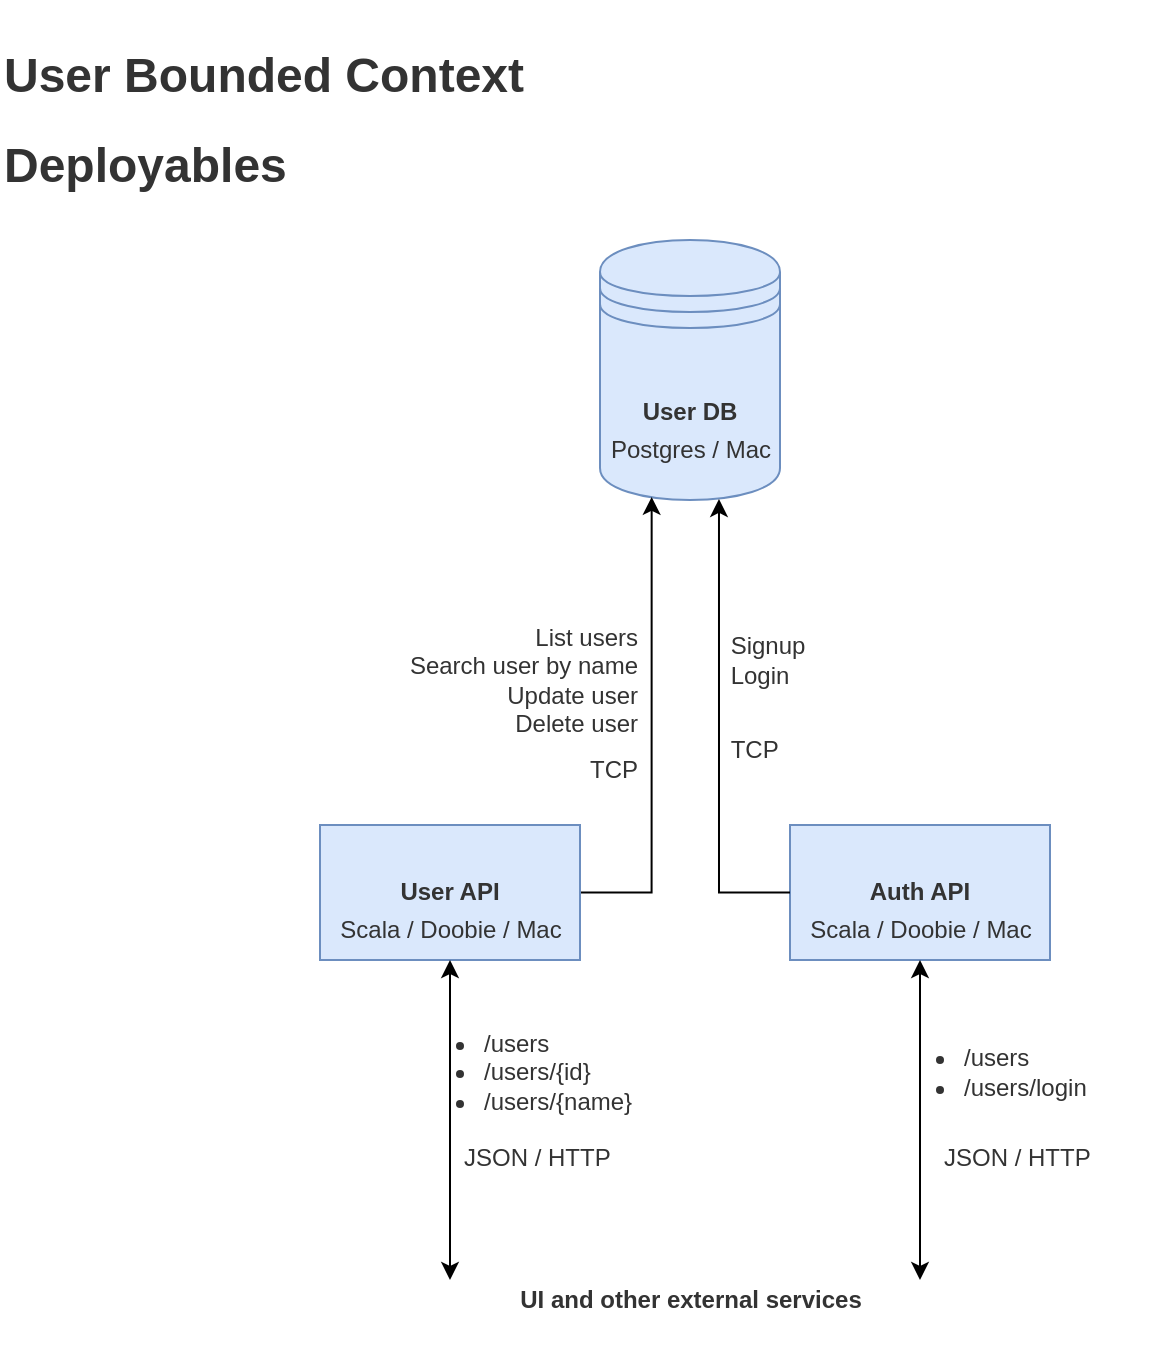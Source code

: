 <mxfile version="20.2.3" type="device"><diagram id="FYoXgYEMEItT3GAjT8w3" name="Page-1"><mxGraphModel dx="1183" dy="665" grid="1" gridSize="10" guides="1" tooltips="1" connect="1" arrows="1" fold="1" page="1" pageScale="1" pageWidth="827" pageHeight="1169" math="0" shadow="0"><root><mxCell id="0"/><mxCell id="1" parent="0"/><mxCell id="d31xqbxSlI4a8xu-9-DM-1" value="&lt;h1&gt;&lt;font color=&quot;#333333&quot;&gt;User Bounded Context&lt;/font&gt;&lt;/h1&gt;&lt;h1&gt;&lt;font color=&quot;#333333&quot;&gt;Deployables&lt;/font&gt;&lt;/h1&gt;" style="text;html=1;align=left;verticalAlign=middle;resizable=0;points=[];autosize=1;strokeColor=none;fillColor=none;" vertex="1" parent="1"><mxGeometry x="40" y="40" width="280" height="120" as="geometry"/></mxCell><mxCell id="d31xqbxSlI4a8xu-9-DM-2" value="&lt;h4&gt;&lt;font color=&quot;#333333&quot;&gt;User DB&lt;br&gt;&lt;/font&gt;&lt;/h4&gt;" style="shape=datastore;whiteSpace=wrap;html=1;fillColor=#dae8fc;strokeColor=#6c8ebf;align=center;" vertex="1" parent="1"><mxGeometry x="340" y="160" width="90" height="130" as="geometry"/></mxCell><mxCell id="d31xqbxSlI4a8xu-9-DM-7" value="Postgres / Mac" style="text;html=1;align=center;verticalAlign=middle;resizable=0;points=[];autosize=1;strokeColor=none;fillColor=none;fontColor=#333333;" vertex="1" parent="1"><mxGeometry x="335" y="250" width="100" height="30" as="geometry"/></mxCell><mxCell id="d31xqbxSlI4a8xu-9-DM-25" value="" style="group" vertex="1" connectable="0" parent="1"><mxGeometry x="435" y="452.5" width="130" height="67.5" as="geometry"/></mxCell><mxCell id="d31xqbxSlI4a8xu-9-DM-26" value="&lt;h4&gt;&lt;font color=&quot;#333333&quot;&gt;Auth API&lt;/font&gt;&lt;/h4&gt;" style="rounded=0;whiteSpace=wrap;html=1;fillColor=#dae8fc;strokeColor=#6c8ebf;" vertex="1" parent="d31xqbxSlI4a8xu-9-DM-25"><mxGeometry width="130" height="67.5" as="geometry"/></mxCell><mxCell id="d31xqbxSlI4a8xu-9-DM-27" value="Scala / Doobie / Mac" style="text;html=1;align=center;verticalAlign=middle;resizable=0;points=[];autosize=1;strokeColor=none;fillColor=none;fontColor=#333333;" vertex="1" parent="d31xqbxSlI4a8xu-9-DM-25"><mxGeometry y="37.5" width="130" height="30" as="geometry"/></mxCell><mxCell id="d31xqbxSlI4a8xu-9-DM-28" value="" style="group" vertex="1" connectable="0" parent="1"><mxGeometry x="400" y="340" width="60" height="90" as="geometry"/></mxCell><mxCell id="d31xqbxSlI4a8xu-9-DM-29" value="&lt;font style=&quot;font-size: 12px;&quot;&gt;&amp;nbsp;TCP&lt;/font&gt;" style="text;html=1;align=left;verticalAlign=middle;resizable=0;points=[];autosize=1;strokeColor=none;fillColor=none;fontSize=10;fontColor=#333333;" vertex="1" parent="d31xqbxSlI4a8xu-9-DM-28"><mxGeometry y="60" width="50" height="30" as="geometry"/></mxCell><mxCell id="d31xqbxSlI4a8xu-9-DM-30" value="&amp;nbsp;Signup&lt;br&gt;&amp;nbsp;Login" style="text;html=1;align=left;verticalAlign=middle;resizable=0;points=[];autosize=1;strokeColor=none;fillColor=none;fontSize=12;fontColor=#333333;" vertex="1" parent="d31xqbxSlI4a8xu-9-DM-28"><mxGeometry y="10" width="60" height="40" as="geometry"/></mxCell><mxCell id="d31xqbxSlI4a8xu-9-DM-31" value="" style="group" vertex="1" connectable="0" parent="1"><mxGeometry x="480" y="536" width="140" height="97.5" as="geometry"/></mxCell><mxCell id="d31xqbxSlI4a8xu-9-DM-32" value="&lt;ul&gt;&lt;li&gt;/users&lt;/li&gt;&lt;li&gt;/users/login&lt;/li&gt;&lt;/ul&gt;" style="text;html=1;align=left;verticalAlign=middle;resizable=0;points=[];autosize=1;strokeColor=none;fillColor=none;fontColor=#333333;" vertex="1" parent="d31xqbxSlI4a8xu-9-DM-31"><mxGeometry y="5" width="120" height="70" as="geometry"/></mxCell><mxCell id="d31xqbxSlI4a8xu-9-DM-33" value="&lt;font style=&quot;font-size: 12px;&quot;&gt;JSON / HTTP&lt;/font&gt;" style="text;html=1;align=left;verticalAlign=middle;resizable=0;points=[];autosize=1;strokeColor=none;fillColor=none;fontColor=#333333;" vertex="1" parent="d31xqbxSlI4a8xu-9-DM-31"><mxGeometry x="30" y="67.5" width="100" height="30" as="geometry"/></mxCell><mxCell id="d31xqbxSlI4a8xu-9-DM-10" value="&lt;h4&gt;UI and other external services&lt;/h4&gt;" style="text;html=1;align=center;verticalAlign=middle;resizable=0;points=[];autosize=1;strokeColor=none;fillColor=none;fontColor=#333333;" vertex="1" parent="1"><mxGeometry x="290" y="660" width="190" height="60" as="geometry"/></mxCell><mxCell id="d31xqbxSlI4a8xu-9-DM-35" style="edgeStyle=orthogonalEdgeStyle;rounded=0;orthogonalLoop=1;jettySize=auto;html=1;entryX=0.661;entryY=0.996;entryDx=0;entryDy=0;entryPerimeter=0;fontSize=12;fontColor=#333333;startArrow=none;startFill=0;" edge="1" parent="1" source="d31xqbxSlI4a8xu-9-DM-26" target="d31xqbxSlI4a8xu-9-DM-2"><mxGeometry relative="1" as="geometry"/></mxCell><mxCell id="d31xqbxSlI4a8xu-9-DM-36" style="edgeStyle=orthogonalEdgeStyle;rounded=0;orthogonalLoop=1;jettySize=auto;html=1;fontSize=12;fontColor=#333333;startArrow=none;startFill=0;endArrow=classic;endFill=1;entryX=0.287;entryY=0.988;entryDx=0;entryDy=0;entryPerimeter=0;" edge="1" parent="1" source="d31xqbxSlI4a8xu-9-DM-4" target="d31xqbxSlI4a8xu-9-DM-2"><mxGeometry relative="1" as="geometry"><mxPoint x="369" y="290" as="targetPoint"/></mxGeometry></mxCell><mxCell id="d31xqbxSlI4a8xu-9-DM-8" value="" style="group" vertex="1" connectable="0" parent="1"><mxGeometry x="200" y="452.5" width="130" height="67.5" as="geometry"/></mxCell><mxCell id="d31xqbxSlI4a8xu-9-DM-4" value="&lt;h4&gt;&lt;font color=&quot;#333333&quot;&gt;User API&lt;/font&gt;&lt;/h4&gt;" style="rounded=0;whiteSpace=wrap;html=1;fillColor=#dae8fc;strokeColor=#6c8ebf;" vertex="1" parent="d31xqbxSlI4a8xu-9-DM-8"><mxGeometry width="130" height="67.5" as="geometry"/></mxCell><mxCell id="d31xqbxSlI4a8xu-9-DM-6" value="Scala / Doobie / Mac" style="text;html=1;align=center;verticalAlign=middle;resizable=0;points=[];autosize=1;strokeColor=none;fillColor=none;fontColor=#333333;" vertex="1" parent="d31xqbxSlI4a8xu-9-DM-8"><mxGeometry y="37.5" width="130" height="30" as="geometry"/></mxCell><mxCell id="d31xqbxSlI4a8xu-9-DM-20" value="" style="group;align=left;" vertex="1" connectable="0" parent="1"><mxGeometry x="220" y="350" width="140" height="90" as="geometry"/></mxCell><mxCell id="d31xqbxSlI4a8xu-9-DM-18" value="&lt;font style=&quot;font-size: 12px;&quot;&gt;TCP&lt;/font&gt;" style="text;html=1;align=right;verticalAlign=middle;resizable=0;points=[];autosize=1;strokeColor=none;fillColor=none;fontSize=10;fontColor=#333333;" vertex="1" parent="d31xqbxSlI4a8xu-9-DM-20"><mxGeometry x="90" y="60" width="50" height="30" as="geometry"/></mxCell><mxCell id="d31xqbxSlI4a8xu-9-DM-19" value="&lt;div style=&quot;&quot;&gt;&lt;span style=&quot;background-color: initial;&quot;&gt;List users&lt;/span&gt;&lt;/div&gt;&lt;div style=&quot;&quot;&gt;&lt;span style=&quot;background-color: initial;&quot;&gt;Search user by name&lt;/span&gt;&lt;/div&gt;&lt;div style=&quot;&quot;&gt;&lt;span style=&quot;background-color: initial;&quot;&gt;Update user&lt;/span&gt;&lt;/div&gt;&lt;div style=&quot;&quot;&gt;&lt;span style=&quot;background-color: initial;&quot;&gt;Delete user&lt;/span&gt;&lt;/div&gt;" style="text;html=1;align=right;verticalAlign=middle;resizable=0;points=[];autosize=1;strokeColor=none;fillColor=none;fontSize=12;fontColor=#333333;" vertex="1" parent="d31xqbxSlI4a8xu-9-DM-20"><mxGeometry y="-5" width="140" height="70" as="geometry"/></mxCell><mxCell id="d31xqbxSlI4a8xu-9-DM-21" value="" style="group" vertex="1" connectable="0" parent="1"><mxGeometry x="240" y="536" width="140" height="97.5" as="geometry"/></mxCell><mxCell id="d31xqbxSlI4a8xu-9-DM-12" value="&lt;ul&gt;&lt;li&gt;/users&lt;/li&gt;&lt;li&gt;/users/{id}&lt;/li&gt;&lt;li&gt;/users/{name}&lt;/li&gt;&lt;/ul&gt;" style="text;html=1;align=left;verticalAlign=middle;resizable=0;points=[];autosize=1;strokeColor=none;fillColor=none;fontColor=#333333;" vertex="1" parent="d31xqbxSlI4a8xu-9-DM-21"><mxGeometry width="140" height="80" as="geometry"/></mxCell><mxCell id="d31xqbxSlI4a8xu-9-DM-13" value="&lt;font style=&quot;font-size: 12px;&quot;&gt;JSON / HTTP&lt;/font&gt;" style="text;html=1;align=left;verticalAlign=middle;resizable=0;points=[];autosize=1;strokeColor=none;fillColor=none;fontColor=#333333;" vertex="1" parent="d31xqbxSlI4a8xu-9-DM-21"><mxGeometry x="30" y="67.5" width="100" height="30" as="geometry"/></mxCell><mxCell id="d31xqbxSlI4a8xu-9-DM-37" style="edgeStyle=orthogonalEdgeStyle;rounded=0;orthogonalLoop=1;jettySize=auto;html=1;fontSize=12;fontColor=#333333;startArrow=classic;startFill=1;endArrow=classic;endFill=1;" edge="1" parent="1" source="d31xqbxSlI4a8xu-9-DM-6"><mxGeometry relative="1" as="geometry"><mxPoint x="265" y="680" as="targetPoint"/></mxGeometry></mxCell><mxCell id="d31xqbxSlI4a8xu-9-DM-39" style="edgeStyle=orthogonalEdgeStyle;rounded=0;orthogonalLoop=1;jettySize=auto;html=1;fontSize=12;fontColor=#333333;startArrow=classic;startFill=1;endArrow=classic;endFill=1;" edge="1" parent="1" source="d31xqbxSlI4a8xu-9-DM-26"><mxGeometry relative="1" as="geometry"><mxPoint x="500" y="680" as="targetPoint"/></mxGeometry></mxCell></root></mxGraphModel></diagram></mxfile>